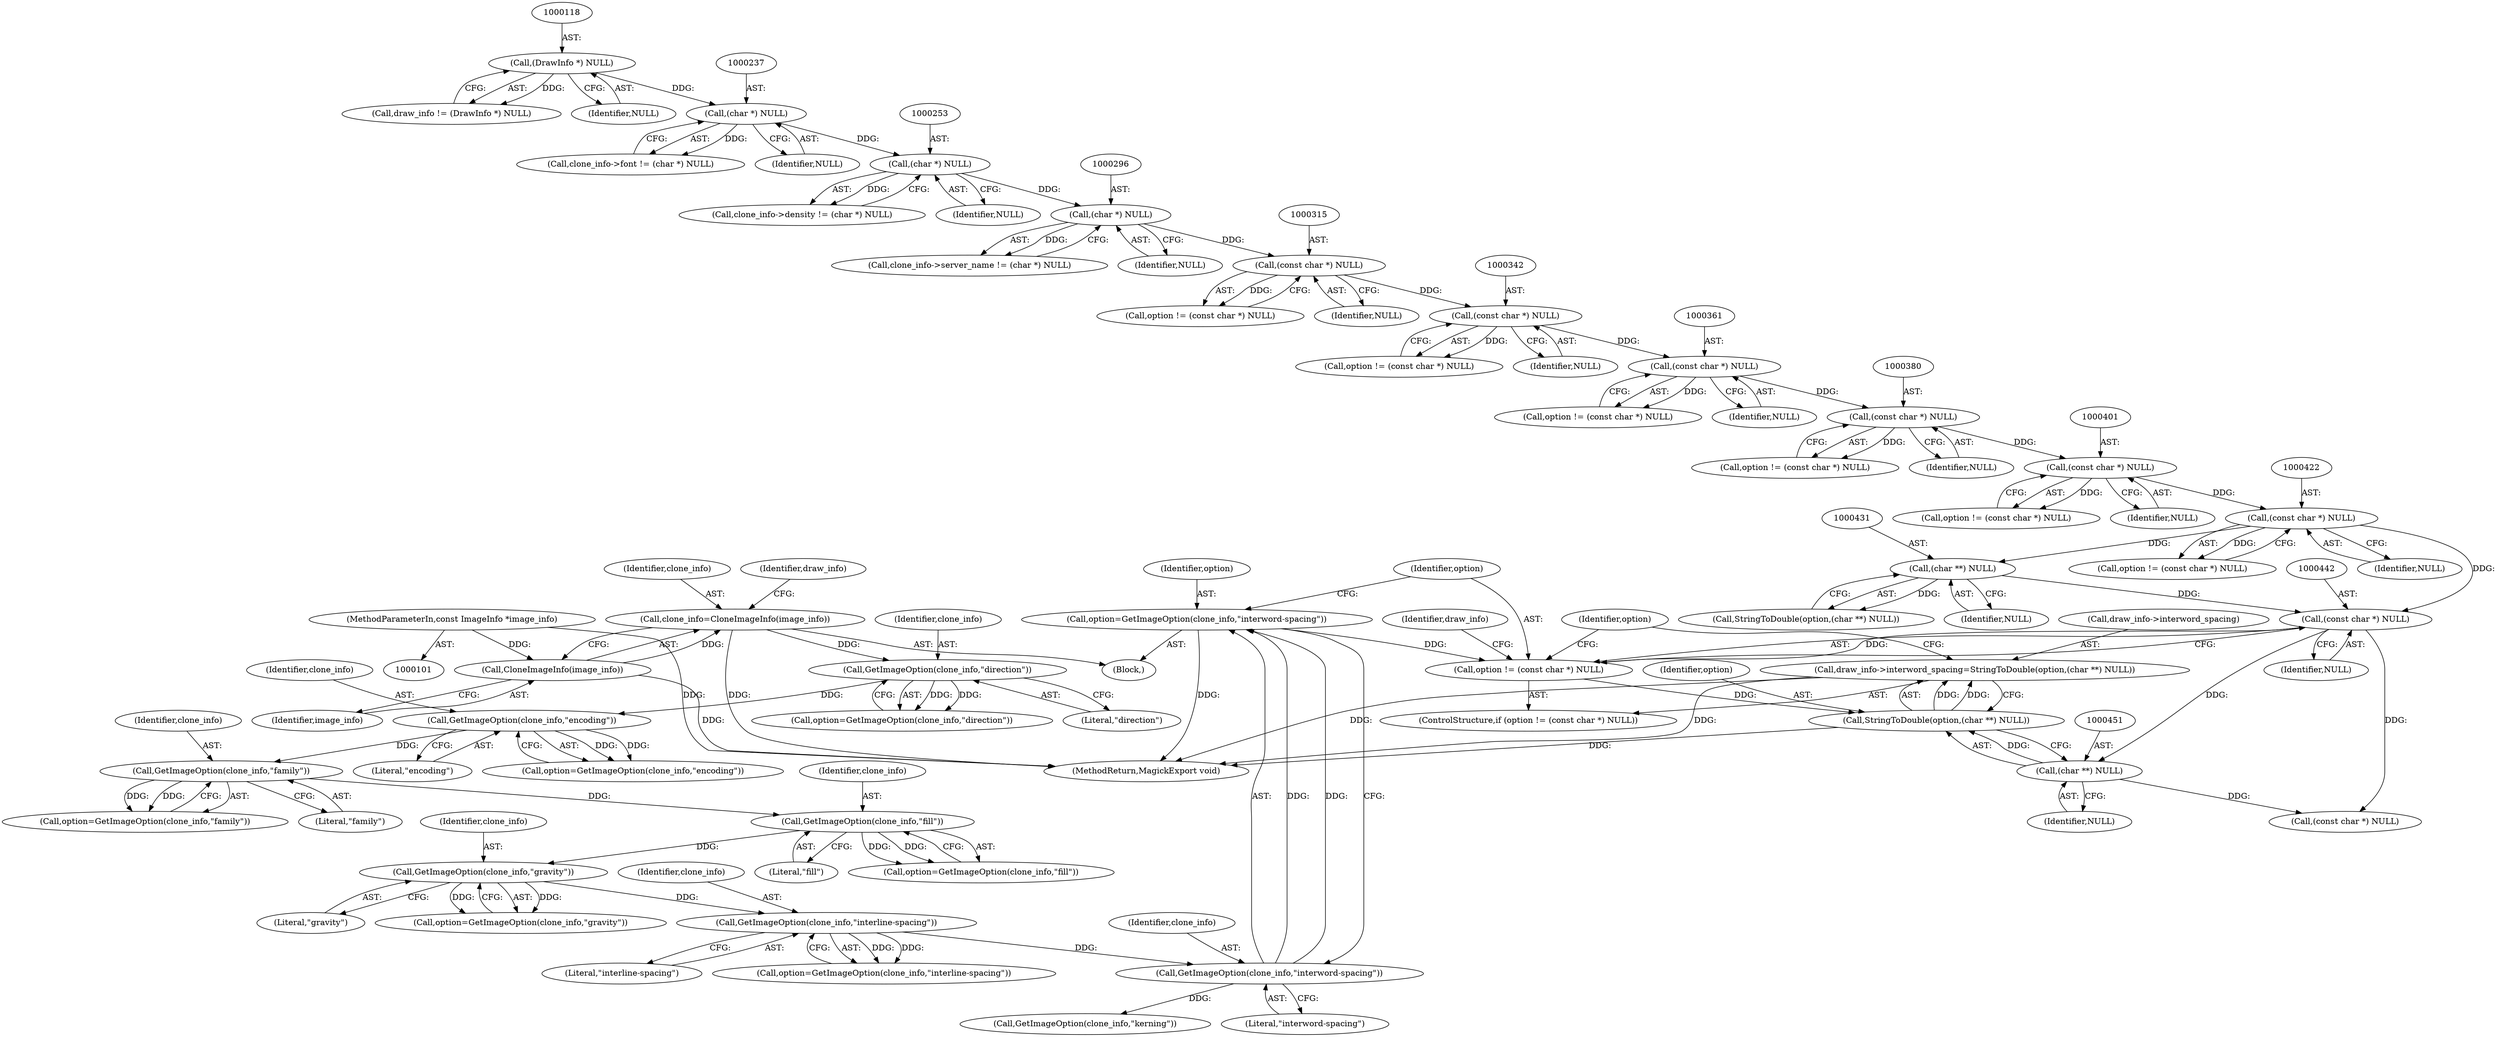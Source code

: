 digraph "0_ImageMagick_726812fa2fa7ce16bcf58f6e115f65427a1c0950_4@API" {
"1000444" [label="(Call,draw_info->interword_spacing=StringToDouble(option,(char **) NULL))"];
"1000448" [label="(Call,StringToDouble(option,(char **) NULL))"];
"1000439" [label="(Call,option != (const char *) NULL)"];
"1000433" [label="(Call,option=GetImageOption(clone_info,\"interword-spacing\"))"];
"1000435" [label="(Call,GetImageOption(clone_info,\"interword-spacing\"))"];
"1000415" [label="(Call,GetImageOption(clone_info,\"interline-spacing\"))"];
"1000394" [label="(Call,GetImageOption(clone_info,\"gravity\"))"];
"1000373" [label="(Call,GetImageOption(clone_info,\"fill\"))"];
"1000354" [label="(Call,GetImageOption(clone_info,\"family\"))"];
"1000335" [label="(Call,GetImageOption(clone_info,\"encoding\"))"];
"1000308" [label="(Call,GetImageOption(clone_info,\"direction\"))"];
"1000128" [label="(Call,clone_info=CloneImageInfo(image_info))"];
"1000130" [label="(Call,CloneImageInfo(image_info))"];
"1000102" [label="(MethodParameterIn,const ImageInfo *image_info)"];
"1000441" [label="(Call,(const char *) NULL)"];
"1000421" [label="(Call,(const char *) NULL)"];
"1000400" [label="(Call,(const char *) NULL)"];
"1000379" [label="(Call,(const char *) NULL)"];
"1000360" [label="(Call,(const char *) NULL)"];
"1000341" [label="(Call,(const char *) NULL)"];
"1000314" [label="(Call,(const char *) NULL)"];
"1000295" [label="(Call,(char *) NULL)"];
"1000252" [label="(Call,(char *) NULL)"];
"1000236" [label="(Call,(char *) NULL)"];
"1000117" [label="(Call,(DrawInfo *) NULL)"];
"1000430" [label="(Call,(char **) NULL)"];
"1000450" [label="(Call,(char **) NULL)"];
"1000343" [label="(Identifier,NULL)"];
"1000417" [label="(Literal,\"interline-spacing\")"];
"1000333" [label="(Call,option=GetImageOption(clone_info,\"encoding\"))"];
"1000416" [label="(Identifier,clone_info)"];
"1000402" [label="(Identifier,NULL)"];
"1000419" [label="(Call,option != (const char *) NULL)"];
"1000236" [label="(Call,(char *) NULL)"];
"1000362" [label="(Identifier,NULL)"];
"1000308" [label="(Call,GetImageOption(clone_info,\"direction\"))"];
"1000446" [label="(Identifier,draw_info)"];
"1000309" [label="(Identifier,clone_info)"];
"1000450" [label="(Call,(char **) NULL)"];
"1000117" [label="(Call,(DrawInfo *) NULL)"];
"1000432" [label="(Identifier,NULL)"];
"1000371" [label="(Call,option=GetImageOption(clone_info,\"fill\"))"];
"1000381" [label="(Identifier,NULL)"];
"1000421" [label="(Call,(const char *) NULL)"];
"1000135" [label="(Identifier,draw_info)"];
"1000436" [label="(Identifier,clone_info)"];
"1000434" [label="(Identifier,option)"];
"1000337" [label="(Literal,\"encoding\")"];
"1000415" [label="(Call,GetImageOption(clone_info,\"interline-spacing\"))"];
"1000373" [label="(Call,GetImageOption(clone_info,\"fill\"))"];
"1000396" [label="(Literal,\"gravity\")"];
"1000238" [label="(Identifier,NULL)"];
"1000438" [label="(ControlStructure,if (option != (const char *) NULL))"];
"1000232" [label="(Call,clone_info->font != (char *) NULL)"];
"1000392" [label="(Call,option=GetImageOption(clone_info,\"gravity\"))"];
"1000119" [label="(Identifier,NULL)"];
"1000131" [label="(Identifier,image_info)"];
"1000306" [label="(Call,option=GetImageOption(clone_info,\"direction\"))"];
"1000400" [label="(Call,(const char *) NULL)"];
"1000248" [label="(Call,clone_info->density != (char *) NULL)"];
"1000375" [label="(Literal,\"fill\")"];
"1000433" [label="(Call,option=GetImageOption(clone_info,\"interword-spacing\"))"];
"1000314" [label="(Call,(const char *) NULL)"];
"1000413" [label="(Call,option=GetImageOption(clone_info,\"interline-spacing\"))"];
"1000377" [label="(Call,option != (const char *) NULL)"];
"1000452" [label="(Identifier,NULL)"];
"1000341" [label="(Call,(const char *) NULL)"];
"1000310" [label="(Literal,\"direction\")"];
"1000448" [label="(Call,StringToDouble(option,(char **) NULL))"];
"1000455" [label="(Call,GetImageOption(clone_info,\"kerning\"))"];
"1000461" [label="(Call,(const char *) NULL)"];
"1000291" [label="(Call,clone_info->server_name != (char *) NULL)"];
"1000128" [label="(Call,clone_info=CloneImageInfo(image_info))"];
"1000449" [label="(Identifier,option)"];
"1000336" [label="(Identifier,clone_info)"];
"1000398" [label="(Call,option != (const char *) NULL)"];
"1000352" [label="(Call,option=GetImageOption(clone_info,\"family\"))"];
"1000252" [label="(Call,(char *) NULL)"];
"1000423" [label="(Identifier,NULL)"];
"1000130" [label="(Call,CloneImageInfo(image_info))"];
"1000454" [label="(Identifier,option)"];
"1000356" [label="(Literal,\"family\")"];
"1000115" [label="(Call,draw_info != (DrawInfo *) NULL)"];
"1000360" [label="(Call,(const char *) NULL)"];
"1000441" [label="(Call,(const char *) NULL)"];
"1000379" [label="(Call,(const char *) NULL)"];
"1000444" [label="(Call,draw_info->interword_spacing=StringToDouble(option,(char **) NULL))"];
"1000104" [label="(Block,)"];
"1000440" [label="(Identifier,option)"];
"1000129" [label="(Identifier,clone_info)"];
"1000295" [label="(Call,(char *) NULL)"];
"1000312" [label="(Call,option != (const char *) NULL)"];
"1000445" [label="(Call,draw_info->interword_spacing)"];
"1000339" [label="(Call,option != (const char *) NULL)"];
"1000395" [label="(Identifier,clone_info)"];
"1000394" [label="(Call,GetImageOption(clone_info,\"gravity\"))"];
"1000435" [label="(Call,GetImageOption(clone_info,\"interword-spacing\"))"];
"1000606" [label="(MethodReturn,MagickExport void)"];
"1000374" [label="(Identifier,clone_info)"];
"1000297" [label="(Identifier,NULL)"];
"1000102" [label="(MethodParameterIn,const ImageInfo *image_info)"];
"1000437" [label="(Literal,\"interword-spacing\")"];
"1000354" [label="(Call,GetImageOption(clone_info,\"family\"))"];
"1000254" [label="(Identifier,NULL)"];
"1000443" [label="(Identifier,NULL)"];
"1000355" [label="(Identifier,clone_info)"];
"1000335" [label="(Call,GetImageOption(clone_info,\"encoding\"))"];
"1000316" [label="(Identifier,NULL)"];
"1000428" [label="(Call,StringToDouble(option,(char **) NULL))"];
"1000430" [label="(Call,(char **) NULL)"];
"1000439" [label="(Call,option != (const char *) NULL)"];
"1000358" [label="(Call,option != (const char *) NULL)"];
"1000444" -> "1000438"  [label="AST: "];
"1000444" -> "1000448"  [label="CFG: "];
"1000445" -> "1000444"  [label="AST: "];
"1000448" -> "1000444"  [label="AST: "];
"1000454" -> "1000444"  [label="CFG: "];
"1000444" -> "1000606"  [label="DDG: "];
"1000444" -> "1000606"  [label="DDG: "];
"1000448" -> "1000444"  [label="DDG: "];
"1000448" -> "1000444"  [label="DDG: "];
"1000448" -> "1000450"  [label="CFG: "];
"1000449" -> "1000448"  [label="AST: "];
"1000450" -> "1000448"  [label="AST: "];
"1000448" -> "1000606"  [label="DDG: "];
"1000439" -> "1000448"  [label="DDG: "];
"1000450" -> "1000448"  [label="DDG: "];
"1000439" -> "1000438"  [label="AST: "];
"1000439" -> "1000441"  [label="CFG: "];
"1000440" -> "1000439"  [label="AST: "];
"1000441" -> "1000439"  [label="AST: "];
"1000446" -> "1000439"  [label="CFG: "];
"1000454" -> "1000439"  [label="CFG: "];
"1000433" -> "1000439"  [label="DDG: "];
"1000441" -> "1000439"  [label="DDG: "];
"1000433" -> "1000104"  [label="AST: "];
"1000433" -> "1000435"  [label="CFG: "];
"1000434" -> "1000433"  [label="AST: "];
"1000435" -> "1000433"  [label="AST: "];
"1000440" -> "1000433"  [label="CFG: "];
"1000433" -> "1000606"  [label="DDG: "];
"1000435" -> "1000433"  [label="DDG: "];
"1000435" -> "1000433"  [label="DDG: "];
"1000435" -> "1000437"  [label="CFG: "];
"1000436" -> "1000435"  [label="AST: "];
"1000437" -> "1000435"  [label="AST: "];
"1000415" -> "1000435"  [label="DDG: "];
"1000435" -> "1000455"  [label="DDG: "];
"1000415" -> "1000413"  [label="AST: "];
"1000415" -> "1000417"  [label="CFG: "];
"1000416" -> "1000415"  [label="AST: "];
"1000417" -> "1000415"  [label="AST: "];
"1000413" -> "1000415"  [label="CFG: "];
"1000415" -> "1000413"  [label="DDG: "];
"1000415" -> "1000413"  [label="DDG: "];
"1000394" -> "1000415"  [label="DDG: "];
"1000394" -> "1000392"  [label="AST: "];
"1000394" -> "1000396"  [label="CFG: "];
"1000395" -> "1000394"  [label="AST: "];
"1000396" -> "1000394"  [label="AST: "];
"1000392" -> "1000394"  [label="CFG: "];
"1000394" -> "1000392"  [label="DDG: "];
"1000394" -> "1000392"  [label="DDG: "];
"1000373" -> "1000394"  [label="DDG: "];
"1000373" -> "1000371"  [label="AST: "];
"1000373" -> "1000375"  [label="CFG: "];
"1000374" -> "1000373"  [label="AST: "];
"1000375" -> "1000373"  [label="AST: "];
"1000371" -> "1000373"  [label="CFG: "];
"1000373" -> "1000371"  [label="DDG: "];
"1000373" -> "1000371"  [label="DDG: "];
"1000354" -> "1000373"  [label="DDG: "];
"1000354" -> "1000352"  [label="AST: "];
"1000354" -> "1000356"  [label="CFG: "];
"1000355" -> "1000354"  [label="AST: "];
"1000356" -> "1000354"  [label="AST: "];
"1000352" -> "1000354"  [label="CFG: "];
"1000354" -> "1000352"  [label="DDG: "];
"1000354" -> "1000352"  [label="DDG: "];
"1000335" -> "1000354"  [label="DDG: "];
"1000335" -> "1000333"  [label="AST: "];
"1000335" -> "1000337"  [label="CFG: "];
"1000336" -> "1000335"  [label="AST: "];
"1000337" -> "1000335"  [label="AST: "];
"1000333" -> "1000335"  [label="CFG: "];
"1000335" -> "1000333"  [label="DDG: "];
"1000335" -> "1000333"  [label="DDG: "];
"1000308" -> "1000335"  [label="DDG: "];
"1000308" -> "1000306"  [label="AST: "];
"1000308" -> "1000310"  [label="CFG: "];
"1000309" -> "1000308"  [label="AST: "];
"1000310" -> "1000308"  [label="AST: "];
"1000306" -> "1000308"  [label="CFG: "];
"1000308" -> "1000306"  [label="DDG: "];
"1000308" -> "1000306"  [label="DDG: "];
"1000128" -> "1000308"  [label="DDG: "];
"1000128" -> "1000104"  [label="AST: "];
"1000128" -> "1000130"  [label="CFG: "];
"1000129" -> "1000128"  [label="AST: "];
"1000130" -> "1000128"  [label="AST: "];
"1000135" -> "1000128"  [label="CFG: "];
"1000128" -> "1000606"  [label="DDG: "];
"1000130" -> "1000128"  [label="DDG: "];
"1000130" -> "1000131"  [label="CFG: "];
"1000131" -> "1000130"  [label="AST: "];
"1000130" -> "1000606"  [label="DDG: "];
"1000102" -> "1000130"  [label="DDG: "];
"1000102" -> "1000101"  [label="AST: "];
"1000102" -> "1000606"  [label="DDG: "];
"1000441" -> "1000443"  [label="CFG: "];
"1000442" -> "1000441"  [label="AST: "];
"1000443" -> "1000441"  [label="AST: "];
"1000421" -> "1000441"  [label="DDG: "];
"1000430" -> "1000441"  [label="DDG: "];
"1000441" -> "1000450"  [label="DDG: "];
"1000441" -> "1000461"  [label="DDG: "];
"1000421" -> "1000419"  [label="AST: "];
"1000421" -> "1000423"  [label="CFG: "];
"1000422" -> "1000421"  [label="AST: "];
"1000423" -> "1000421"  [label="AST: "];
"1000419" -> "1000421"  [label="CFG: "];
"1000421" -> "1000419"  [label="DDG: "];
"1000400" -> "1000421"  [label="DDG: "];
"1000421" -> "1000430"  [label="DDG: "];
"1000400" -> "1000398"  [label="AST: "];
"1000400" -> "1000402"  [label="CFG: "];
"1000401" -> "1000400"  [label="AST: "];
"1000402" -> "1000400"  [label="AST: "];
"1000398" -> "1000400"  [label="CFG: "];
"1000400" -> "1000398"  [label="DDG: "];
"1000379" -> "1000400"  [label="DDG: "];
"1000379" -> "1000377"  [label="AST: "];
"1000379" -> "1000381"  [label="CFG: "];
"1000380" -> "1000379"  [label="AST: "];
"1000381" -> "1000379"  [label="AST: "];
"1000377" -> "1000379"  [label="CFG: "];
"1000379" -> "1000377"  [label="DDG: "];
"1000360" -> "1000379"  [label="DDG: "];
"1000360" -> "1000358"  [label="AST: "];
"1000360" -> "1000362"  [label="CFG: "];
"1000361" -> "1000360"  [label="AST: "];
"1000362" -> "1000360"  [label="AST: "];
"1000358" -> "1000360"  [label="CFG: "];
"1000360" -> "1000358"  [label="DDG: "];
"1000341" -> "1000360"  [label="DDG: "];
"1000341" -> "1000339"  [label="AST: "];
"1000341" -> "1000343"  [label="CFG: "];
"1000342" -> "1000341"  [label="AST: "];
"1000343" -> "1000341"  [label="AST: "];
"1000339" -> "1000341"  [label="CFG: "];
"1000341" -> "1000339"  [label="DDG: "];
"1000314" -> "1000341"  [label="DDG: "];
"1000314" -> "1000312"  [label="AST: "];
"1000314" -> "1000316"  [label="CFG: "];
"1000315" -> "1000314"  [label="AST: "];
"1000316" -> "1000314"  [label="AST: "];
"1000312" -> "1000314"  [label="CFG: "];
"1000314" -> "1000312"  [label="DDG: "];
"1000295" -> "1000314"  [label="DDG: "];
"1000295" -> "1000291"  [label="AST: "];
"1000295" -> "1000297"  [label="CFG: "];
"1000296" -> "1000295"  [label="AST: "];
"1000297" -> "1000295"  [label="AST: "];
"1000291" -> "1000295"  [label="CFG: "];
"1000295" -> "1000291"  [label="DDG: "];
"1000252" -> "1000295"  [label="DDG: "];
"1000252" -> "1000248"  [label="AST: "];
"1000252" -> "1000254"  [label="CFG: "];
"1000253" -> "1000252"  [label="AST: "];
"1000254" -> "1000252"  [label="AST: "];
"1000248" -> "1000252"  [label="CFG: "];
"1000252" -> "1000248"  [label="DDG: "];
"1000236" -> "1000252"  [label="DDG: "];
"1000236" -> "1000232"  [label="AST: "];
"1000236" -> "1000238"  [label="CFG: "];
"1000237" -> "1000236"  [label="AST: "];
"1000238" -> "1000236"  [label="AST: "];
"1000232" -> "1000236"  [label="CFG: "];
"1000236" -> "1000232"  [label="DDG: "];
"1000117" -> "1000236"  [label="DDG: "];
"1000117" -> "1000115"  [label="AST: "];
"1000117" -> "1000119"  [label="CFG: "];
"1000118" -> "1000117"  [label="AST: "];
"1000119" -> "1000117"  [label="AST: "];
"1000115" -> "1000117"  [label="CFG: "];
"1000117" -> "1000115"  [label="DDG: "];
"1000430" -> "1000428"  [label="AST: "];
"1000430" -> "1000432"  [label="CFG: "];
"1000431" -> "1000430"  [label="AST: "];
"1000432" -> "1000430"  [label="AST: "];
"1000428" -> "1000430"  [label="CFG: "];
"1000430" -> "1000428"  [label="DDG: "];
"1000450" -> "1000452"  [label="CFG: "];
"1000451" -> "1000450"  [label="AST: "];
"1000452" -> "1000450"  [label="AST: "];
"1000450" -> "1000461"  [label="DDG: "];
}

